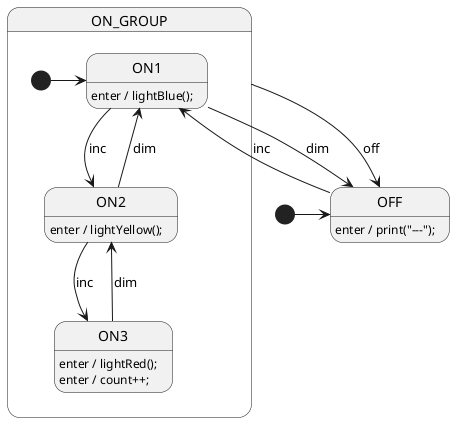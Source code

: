 @startuml LightSm

'//////////////////// STATE ORGANIZATION ////////////////////
' Note: StateSmith treats state names and events as case insensitive.
' More info: https://github.com/StateSmith/StateSmith/wiki/PlantUML

[*] -> OFF

state ON_GROUP {
    [*] -> ON1
    state ON1
    state ON2
    state ON3
}


'//////////////////// STATE HANDLERS ////////////////////

'OFF
OFF: enter / print("---");
OFF --> ON1 : inc

'ON_GROUP
ON_GROUP --> OFF: off

'ON1
ON1: enter / lightBlue();
ON1 --> ON2 : inc
ON1 --> OFF : dim

'ON2
ON2: enter / lightYellow();
ON2 --> ON3 : inc
ON2 --> ON1 : dim

'ON3
ON3: enter / lightRed();
ON3: enter / count++;
ON3 --> ON2 : dim



'######################## StateSmith config ########################
' The below special comment block sets the StateSmith configuration.
' More info: https://github.com/StateSmith/StateSmith/issues/335
' Feel free to remove or modify it as needed.

/'! $CONFIG : toml

[RenderConfig]
FileTop = """
    "use strict";
    """
VariableDeclarations = """
    interfaceObj: null
    """
# Note that we want the below default expansion to be a single line to avoid extra newlines in the generated code.
DefaultAnyExpTemplate = """{VarsPath}interfaceObj.{AutoNameCopy()}"""

[SmRunnerSettings]
transpilerId = "JavaScript"

[SmRunnerSettings.simulation]
enableGeneration = false
'/

@enduml

